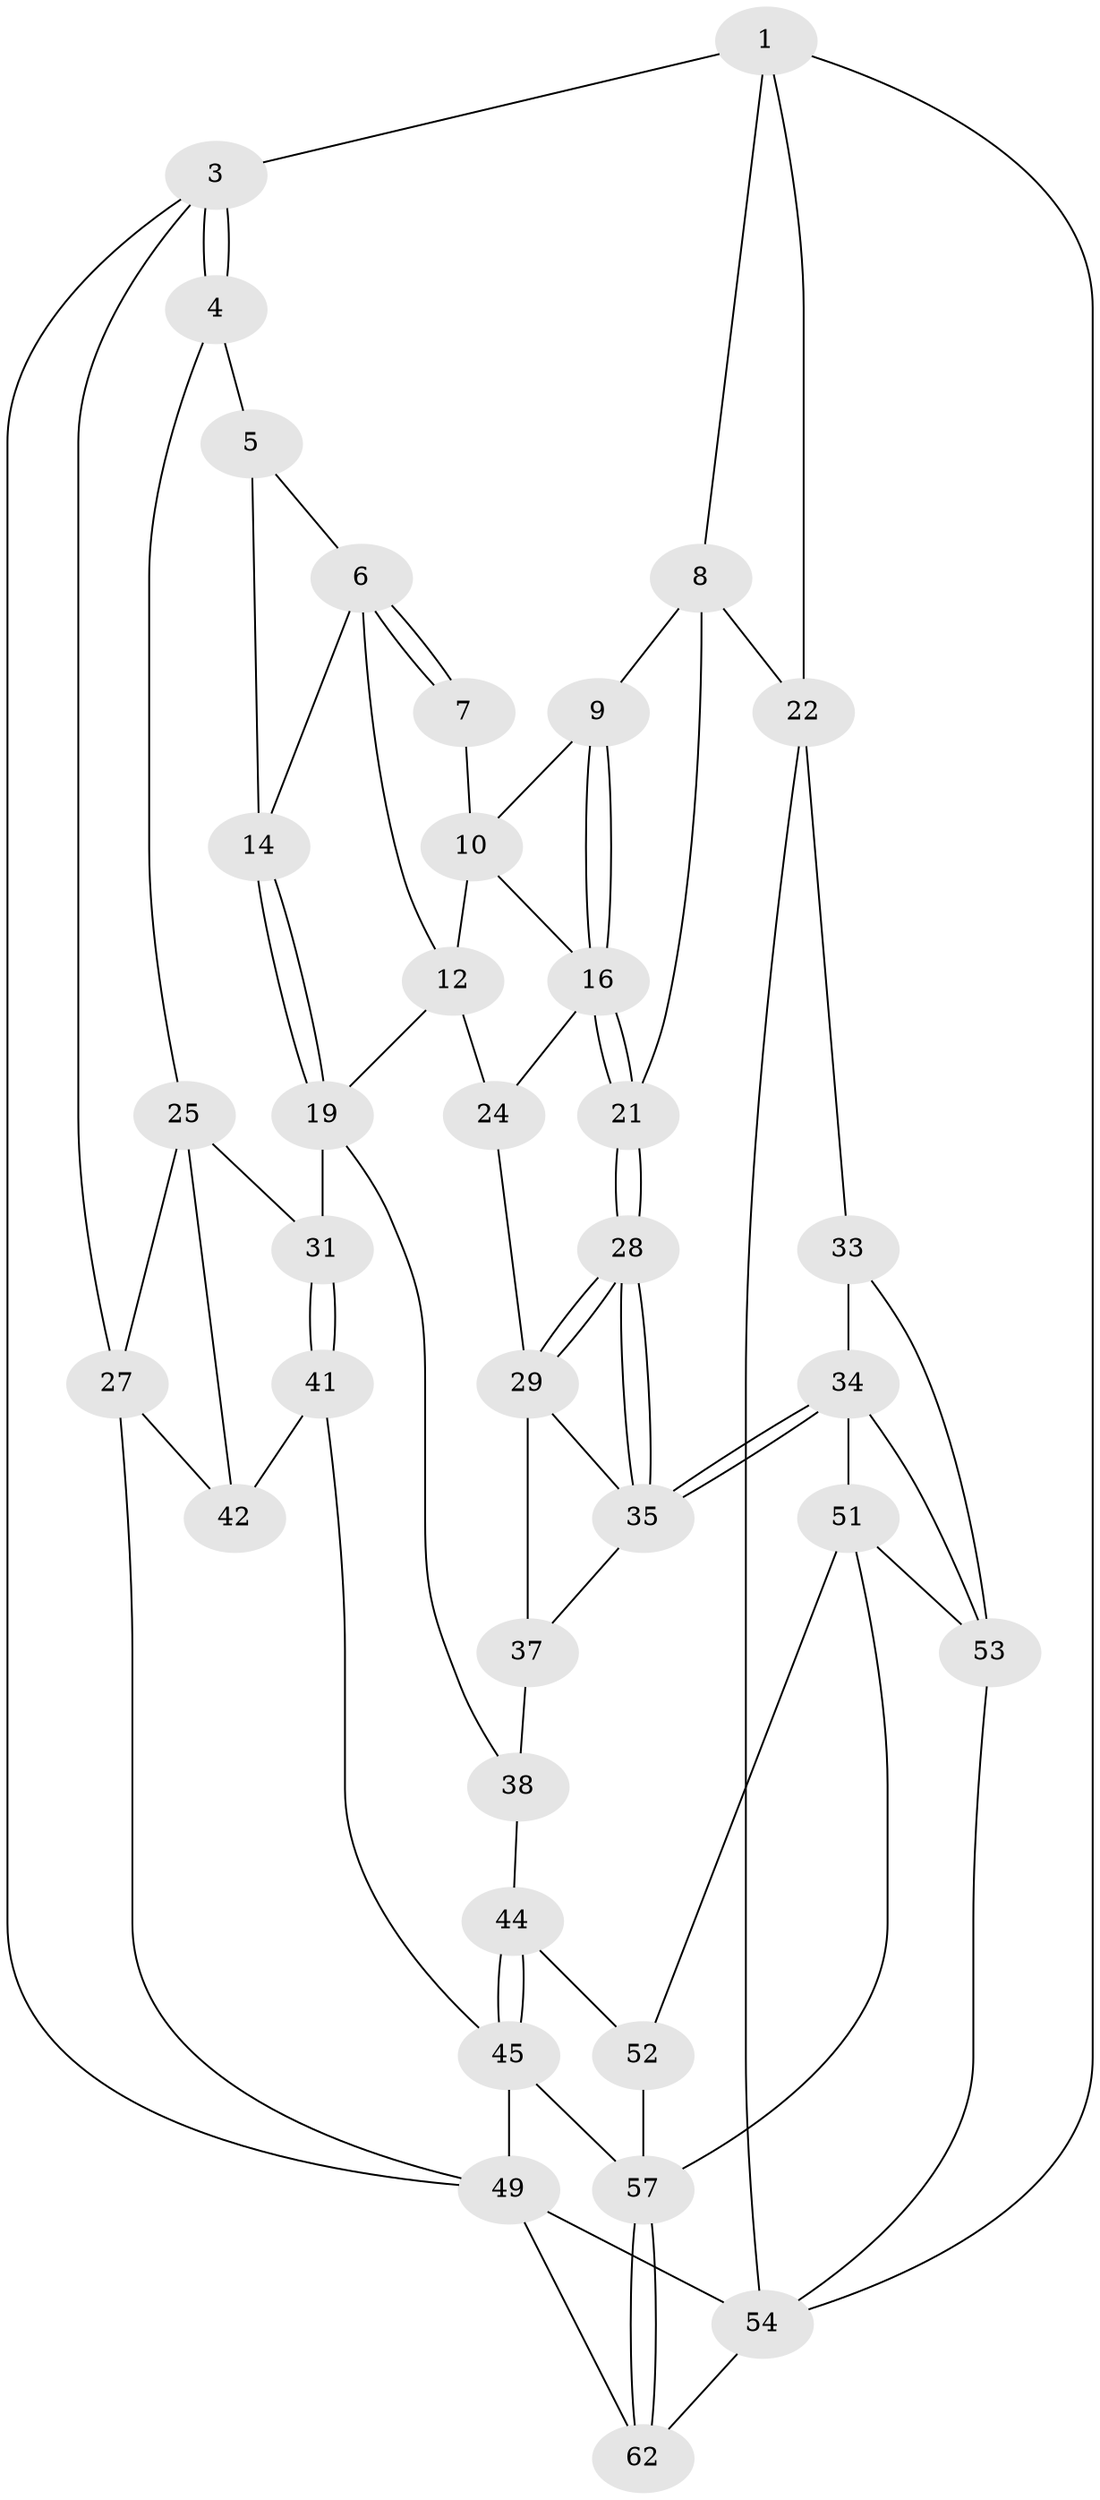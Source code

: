 // original degree distribution, {3: 0.03225806451612903, 6: 0.22580645161290322, 5: 0.4838709677419355, 4: 0.25806451612903225}
// Generated by graph-tools (version 1.1) at 2025/11/02/27/25 16:11:54]
// undirected, 37 vertices, 78 edges
graph export_dot {
graph [start="1"]
  node [color=gray90,style=filled];
  1 [pos="+0.8255270334109176+0",super="+2"];
  3 [pos="+0+0"];
  4 [pos="+0+0",super="+23"];
  5 [pos="+0.04507637172728814+0",super="+15"];
  6 [pos="+0.5042084086710971+0",super="+11"];
  7 [pos="+0.7154851712612502+0"];
  8 [pos="+0.8625890303029035+0.04398831201302217",super="+20"];
  9 [pos="+0.7247845839064119+0.09190449216466483"];
  10 [pos="+0.7041777192641824+0.02968855359459129",super="+13"];
  12 [pos="+0.5636905291025349+0.041419794537083006",super="+18"];
  14 [pos="+0.342906313524752+0.17890802284905016"];
  16 [pos="+0.6602683686346282+0.1779832832511259",super="+17"];
  19 [pos="+0.3903672116823086+0.269727759099891",super="+30"];
  21 [pos="+0.8799261820066623+0.18075225045405033"];
  22 [pos="+1+0.20782513448492068",super="+32"];
  24 [pos="+0.617484779380674+0.23575375295433887"];
  25 [pos="+0.0671439166284034+0.3507095977189409",super="+26"];
  27 [pos="+0+0.38884825393216127",super="+48"];
  28 [pos="+0.8238024652504102+0.36762801803612444"];
  29 [pos="+0.6279708450466023+0.2547122801170011",super="+36"];
  31 [pos="+0.26132206954356474+0.43094389509207437"];
  33 [pos="+0.9915270944501922+0.60381903550965"];
  34 [pos="+0.9237420098153678+0.5800258908961373",super="+50"];
  35 [pos="+0.8670401588817546+0.5411645332478748",super="+39"];
  37 [pos="+0.555538750865527+0.4465867988918676",super="+40"];
  38 [pos="+0.4286589308612002+0.47884670636243315",super="+43"];
  41 [pos="+0.19421387194703327+0.5916759204353359",super="+46"];
  42 [pos="+0.04938830487207595+0.5705958562602779",super="+47"];
  44 [pos="+0.4726663428549699+0.7364589591376364"];
  45 [pos="+0.38361157325792183+0.8111980655668878",super="+59"];
  49 [pos="+0+1",super="+60"];
  51 [pos="+0.6605006725034032+0.8137240141706618",super="+56"];
  52 [pos="+0.5523448800203807+0.775633584564331"];
  53 [pos="+0.8166800336026292+0.8517061332086967",super="+55"];
  54 [pos="+1+1",super="+61"];
  57 [pos="+0.7154024275760739+1",super="+58"];
  62 [pos="+0.721123929397122+1"];
  1 -- 8;
  1 -- 3;
  1 -- 22;
  1 -- 54;
  3 -- 4;
  3 -- 4;
  3 -- 27;
  3 -- 49;
  4 -- 5 [weight=2];
  4 -- 25;
  5 -- 6;
  5 -- 14;
  6 -- 7;
  6 -- 7;
  6 -- 12;
  6 -- 14;
  7 -- 10;
  8 -- 9;
  8 -- 21;
  8 -- 22;
  9 -- 10;
  9 -- 16;
  9 -- 16;
  10 -- 12;
  10 -- 16;
  12 -- 24;
  12 -- 19;
  14 -- 19;
  14 -- 19;
  16 -- 21;
  16 -- 21;
  16 -- 24;
  19 -- 38;
  19 -- 31;
  21 -- 28;
  21 -- 28;
  22 -- 54;
  22 -- 33;
  24 -- 29;
  25 -- 31;
  25 -- 42;
  25 -- 27;
  27 -- 49;
  27 -- 42;
  28 -- 29;
  28 -- 29;
  28 -- 35;
  28 -- 35;
  29 -- 37;
  29 -- 35;
  31 -- 41;
  31 -- 41;
  33 -- 34;
  33 -- 53;
  34 -- 35;
  34 -- 35;
  34 -- 51;
  34 -- 53;
  35 -- 37;
  37 -- 38 [weight=2];
  38 -- 44;
  41 -- 42 [weight=2];
  41 -- 45;
  44 -- 45;
  44 -- 45;
  44 -- 52;
  45 -- 57;
  45 -- 49;
  49 -- 54;
  49 -- 62;
  51 -- 52;
  51 -- 57;
  51 -- 53;
  52 -- 57;
  53 -- 54;
  54 -- 62;
  57 -- 62;
  57 -- 62;
}
